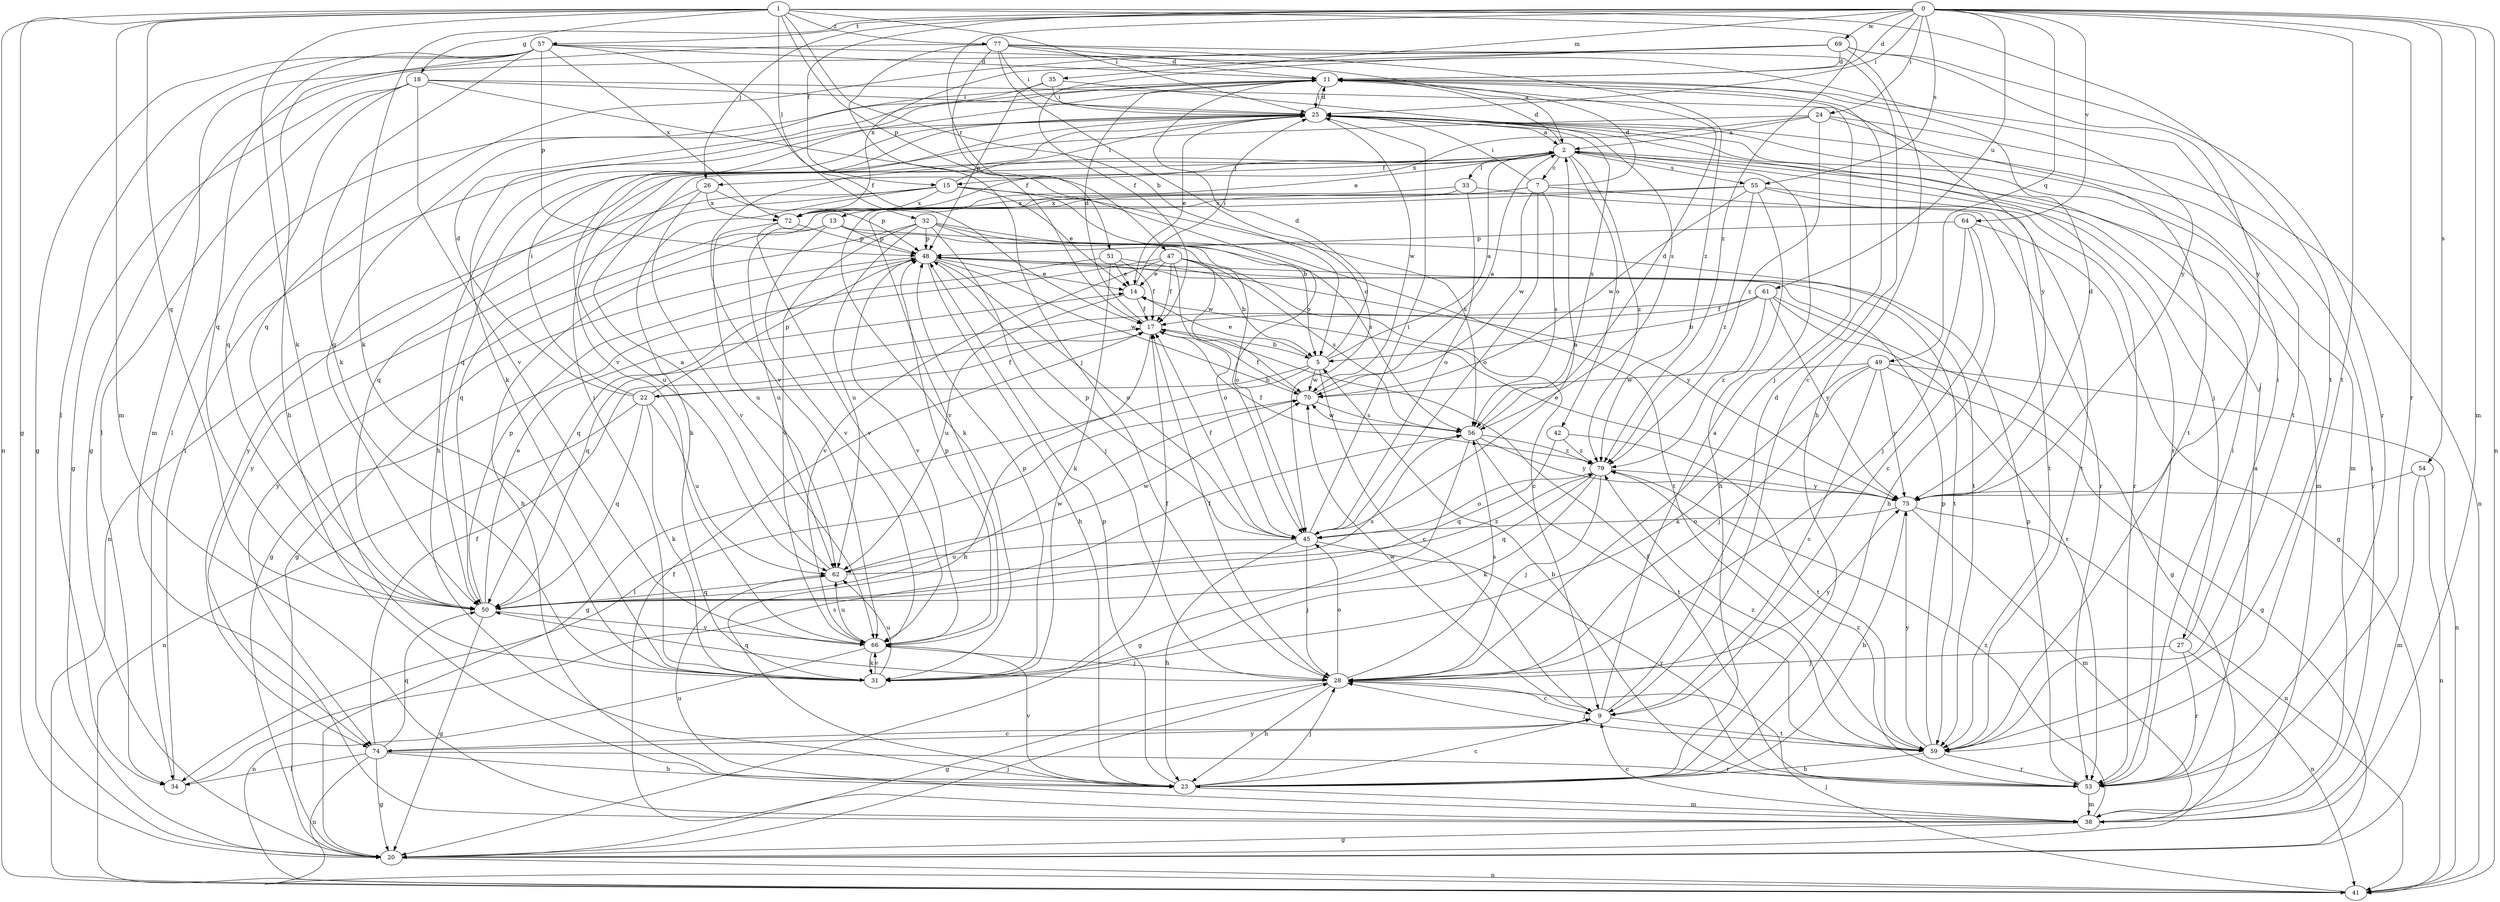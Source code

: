 strict digraph  {
0;
1;
2;
5;
7;
9;
11;
13;
14;
15;
17;
18;
20;
22;
23;
24;
25;
26;
27;
28;
31;
32;
33;
34;
35;
38;
41;
42;
45;
47;
48;
49;
50;
51;
53;
54;
55;
56;
57;
59;
61;
62;
64;
66;
69;
70;
72;
74;
75;
77;
79;
0 -> 11  [label=d];
0 -> 15  [label=f];
0 -> 24  [label=i];
0 -> 25  [label=i];
0 -> 26  [label=j];
0 -> 31  [label=k];
0 -> 35  [label=m];
0 -> 38  [label=m];
0 -> 41  [label=n];
0 -> 49  [label=q];
0 -> 51  [label=r];
0 -> 53  [label=r];
0 -> 54  [label=s];
0 -> 55  [label=s];
0 -> 57  [label=t];
0 -> 59  [label=t];
0 -> 61  [label=u];
0 -> 64  [label=v];
0 -> 69  [label=w];
1 -> 5  [label=b];
1 -> 18  [label=g];
1 -> 20  [label=g];
1 -> 25  [label=i];
1 -> 31  [label=k];
1 -> 32  [label=l];
1 -> 38  [label=m];
1 -> 41  [label=n];
1 -> 47  [label=p];
1 -> 50  [label=q];
1 -> 59  [label=t];
1 -> 77  [label=z];
1 -> 79  [label=z];
2 -> 7  [label=c];
2 -> 11  [label=d];
2 -> 13  [label=e];
2 -> 15  [label=f];
2 -> 26  [label=j];
2 -> 27  [label=j];
2 -> 33  [label=l];
2 -> 38  [label=m];
2 -> 42  [label=o];
2 -> 50  [label=q];
2 -> 55  [label=s];
2 -> 74  [label=y];
2 -> 79  [label=z];
5 -> 2  [label=a];
5 -> 9  [label=c];
5 -> 11  [label=d];
5 -> 14  [label=e];
5 -> 20  [label=g];
5 -> 22  [label=h];
5 -> 70  [label=w];
7 -> 11  [label=d];
7 -> 25  [label=i];
7 -> 45  [label=o];
7 -> 56  [label=s];
7 -> 59  [label=t];
7 -> 66  [label=v];
7 -> 70  [label=w];
7 -> 72  [label=x];
9 -> 2  [label=a];
9 -> 11  [label=d];
9 -> 59  [label=t];
9 -> 70  [label=w];
9 -> 74  [label=y];
11 -> 25  [label=i];
11 -> 28  [label=j];
11 -> 31  [label=k];
11 -> 34  [label=l];
11 -> 59  [label=t];
11 -> 66  [label=v];
13 -> 48  [label=p];
13 -> 59  [label=t];
13 -> 62  [label=u];
13 -> 66  [label=v];
13 -> 70  [label=w];
13 -> 74  [label=y];
14 -> 17  [label=f];
14 -> 25  [label=i];
14 -> 62  [label=u];
15 -> 5  [label=b];
15 -> 14  [label=e];
15 -> 25  [label=i];
15 -> 31  [label=k];
15 -> 41  [label=n];
15 -> 56  [label=s];
15 -> 72  [label=x];
15 -> 74  [label=y];
17 -> 5  [label=b];
17 -> 11  [label=d];
17 -> 23  [label=h];
18 -> 20  [label=g];
18 -> 25  [label=i];
18 -> 34  [label=l];
18 -> 45  [label=o];
18 -> 50  [label=q];
18 -> 66  [label=v];
18 -> 75  [label=y];
20 -> 28  [label=j];
20 -> 41  [label=n];
22 -> 11  [label=d];
22 -> 17  [label=f];
22 -> 25  [label=i];
22 -> 31  [label=k];
22 -> 41  [label=n];
22 -> 48  [label=p];
22 -> 50  [label=q];
22 -> 62  [label=u];
23 -> 9  [label=c];
23 -> 28  [label=j];
23 -> 38  [label=m];
23 -> 48  [label=p];
23 -> 66  [label=v];
24 -> 2  [label=a];
24 -> 41  [label=n];
24 -> 50  [label=q];
24 -> 59  [label=t];
24 -> 72  [label=x];
24 -> 79  [label=z];
25 -> 2  [label=a];
25 -> 11  [label=d];
25 -> 14  [label=e];
25 -> 23  [label=h];
25 -> 38  [label=m];
25 -> 53  [label=r];
25 -> 56  [label=s];
25 -> 66  [label=v];
25 -> 70  [label=w];
26 -> 48  [label=p];
26 -> 62  [label=u];
26 -> 66  [label=v];
26 -> 72  [label=x];
27 -> 25  [label=i];
27 -> 28  [label=j];
27 -> 41  [label=n];
27 -> 53  [label=r];
28 -> 9  [label=c];
28 -> 17  [label=f];
28 -> 20  [label=g];
28 -> 23  [label=h];
28 -> 45  [label=o];
28 -> 50  [label=q];
28 -> 56  [label=s];
28 -> 75  [label=y];
31 -> 17  [label=f];
31 -> 25  [label=i];
31 -> 48  [label=p];
31 -> 62  [label=u];
31 -> 66  [label=v];
32 -> 23  [label=h];
32 -> 28  [label=j];
32 -> 45  [label=o];
32 -> 48  [label=p];
32 -> 56  [label=s];
32 -> 59  [label=t];
32 -> 62  [label=u];
32 -> 66  [label=v];
33 -> 31  [label=k];
33 -> 45  [label=o];
33 -> 53  [label=r];
33 -> 72  [label=x];
34 -> 25  [label=i];
34 -> 56  [label=s];
35 -> 25  [label=i];
35 -> 48  [label=p];
35 -> 50  [label=q];
35 -> 56  [label=s];
38 -> 9  [label=c];
38 -> 17  [label=f];
38 -> 20  [label=g];
38 -> 25  [label=i];
38 -> 62  [label=u];
38 -> 79  [label=z];
41 -> 28  [label=j];
42 -> 50  [label=q];
42 -> 59  [label=t];
42 -> 79  [label=z];
45 -> 2  [label=a];
45 -> 17  [label=f];
45 -> 23  [label=h];
45 -> 25  [label=i];
45 -> 28  [label=j];
45 -> 48  [label=p];
45 -> 53  [label=r];
45 -> 62  [label=u];
47 -> 5  [label=b];
47 -> 9  [label=c];
47 -> 14  [label=e];
47 -> 17  [label=f];
47 -> 20  [label=g];
47 -> 45  [label=o];
47 -> 56  [label=s];
47 -> 66  [label=v];
48 -> 14  [label=e];
48 -> 20  [label=g];
48 -> 23  [label=h];
48 -> 45  [label=o];
48 -> 59  [label=t];
48 -> 66  [label=v];
48 -> 70  [label=w];
49 -> 9  [label=c];
49 -> 20  [label=g];
49 -> 28  [label=j];
49 -> 31  [label=k];
49 -> 41  [label=n];
49 -> 70  [label=w];
49 -> 75  [label=y];
50 -> 14  [label=e];
50 -> 20  [label=g];
50 -> 48  [label=p];
50 -> 56  [label=s];
50 -> 66  [label=v];
50 -> 70  [label=w];
51 -> 14  [label=e];
51 -> 17  [label=f];
51 -> 31  [label=k];
51 -> 50  [label=q];
51 -> 75  [label=y];
53 -> 2  [label=a];
53 -> 5  [label=b];
53 -> 17  [label=f];
53 -> 25  [label=i];
53 -> 38  [label=m];
53 -> 48  [label=p];
53 -> 79  [label=z];
54 -> 38  [label=m];
54 -> 41  [label=n];
54 -> 75  [label=y];
55 -> 23  [label=h];
55 -> 50  [label=q];
55 -> 53  [label=r];
55 -> 59  [label=t];
55 -> 70  [label=w];
55 -> 72  [label=x];
55 -> 79  [label=z];
56 -> 11  [label=d];
56 -> 20  [label=g];
56 -> 59  [label=t];
56 -> 70  [label=w];
56 -> 75  [label=y];
56 -> 79  [label=z];
57 -> 11  [label=d];
57 -> 17  [label=f];
57 -> 20  [label=g];
57 -> 23  [label=h];
57 -> 31  [label=k];
57 -> 34  [label=l];
57 -> 48  [label=p];
57 -> 50  [label=q];
57 -> 72  [label=x];
57 -> 75  [label=y];
59 -> 23  [label=h];
59 -> 28  [label=j];
59 -> 48  [label=p];
59 -> 53  [label=r];
59 -> 75  [label=y];
59 -> 79  [label=z];
61 -> 5  [label=b];
61 -> 17  [label=f];
61 -> 20  [label=g];
61 -> 50  [label=q];
61 -> 53  [label=r];
61 -> 75  [label=y];
61 -> 79  [label=z];
62 -> 2  [label=a];
62 -> 50  [label=q];
62 -> 70  [label=w];
62 -> 79  [label=z];
64 -> 9  [label=c];
64 -> 20  [label=g];
64 -> 23  [label=h];
64 -> 28  [label=j];
64 -> 48  [label=p];
66 -> 28  [label=j];
66 -> 31  [label=k];
66 -> 41  [label=n];
66 -> 48  [label=p];
66 -> 62  [label=u];
69 -> 11  [label=d];
69 -> 17  [label=f];
69 -> 20  [label=g];
69 -> 23  [label=h];
69 -> 50  [label=q];
69 -> 53  [label=r];
69 -> 72  [label=x];
69 -> 75  [label=y];
70 -> 2  [label=a];
70 -> 17  [label=f];
70 -> 34  [label=l];
70 -> 56  [label=s];
72 -> 48  [label=p];
72 -> 62  [label=u];
72 -> 66  [label=v];
74 -> 9  [label=c];
74 -> 17  [label=f];
74 -> 20  [label=g];
74 -> 23  [label=h];
74 -> 34  [label=l];
74 -> 41  [label=n];
74 -> 50  [label=q];
74 -> 53  [label=r];
75 -> 11  [label=d];
75 -> 14  [label=e];
75 -> 23  [label=h];
75 -> 38  [label=m];
75 -> 41  [label=n];
75 -> 45  [label=o];
77 -> 2  [label=a];
77 -> 9  [label=c];
77 -> 11  [label=d];
77 -> 17  [label=f];
77 -> 25  [label=i];
77 -> 28  [label=j];
77 -> 38  [label=m];
77 -> 45  [label=o];
77 -> 79  [label=z];
79 -> 17  [label=f];
79 -> 28  [label=j];
79 -> 31  [label=k];
79 -> 45  [label=o];
79 -> 50  [label=q];
79 -> 75  [label=y];
}
